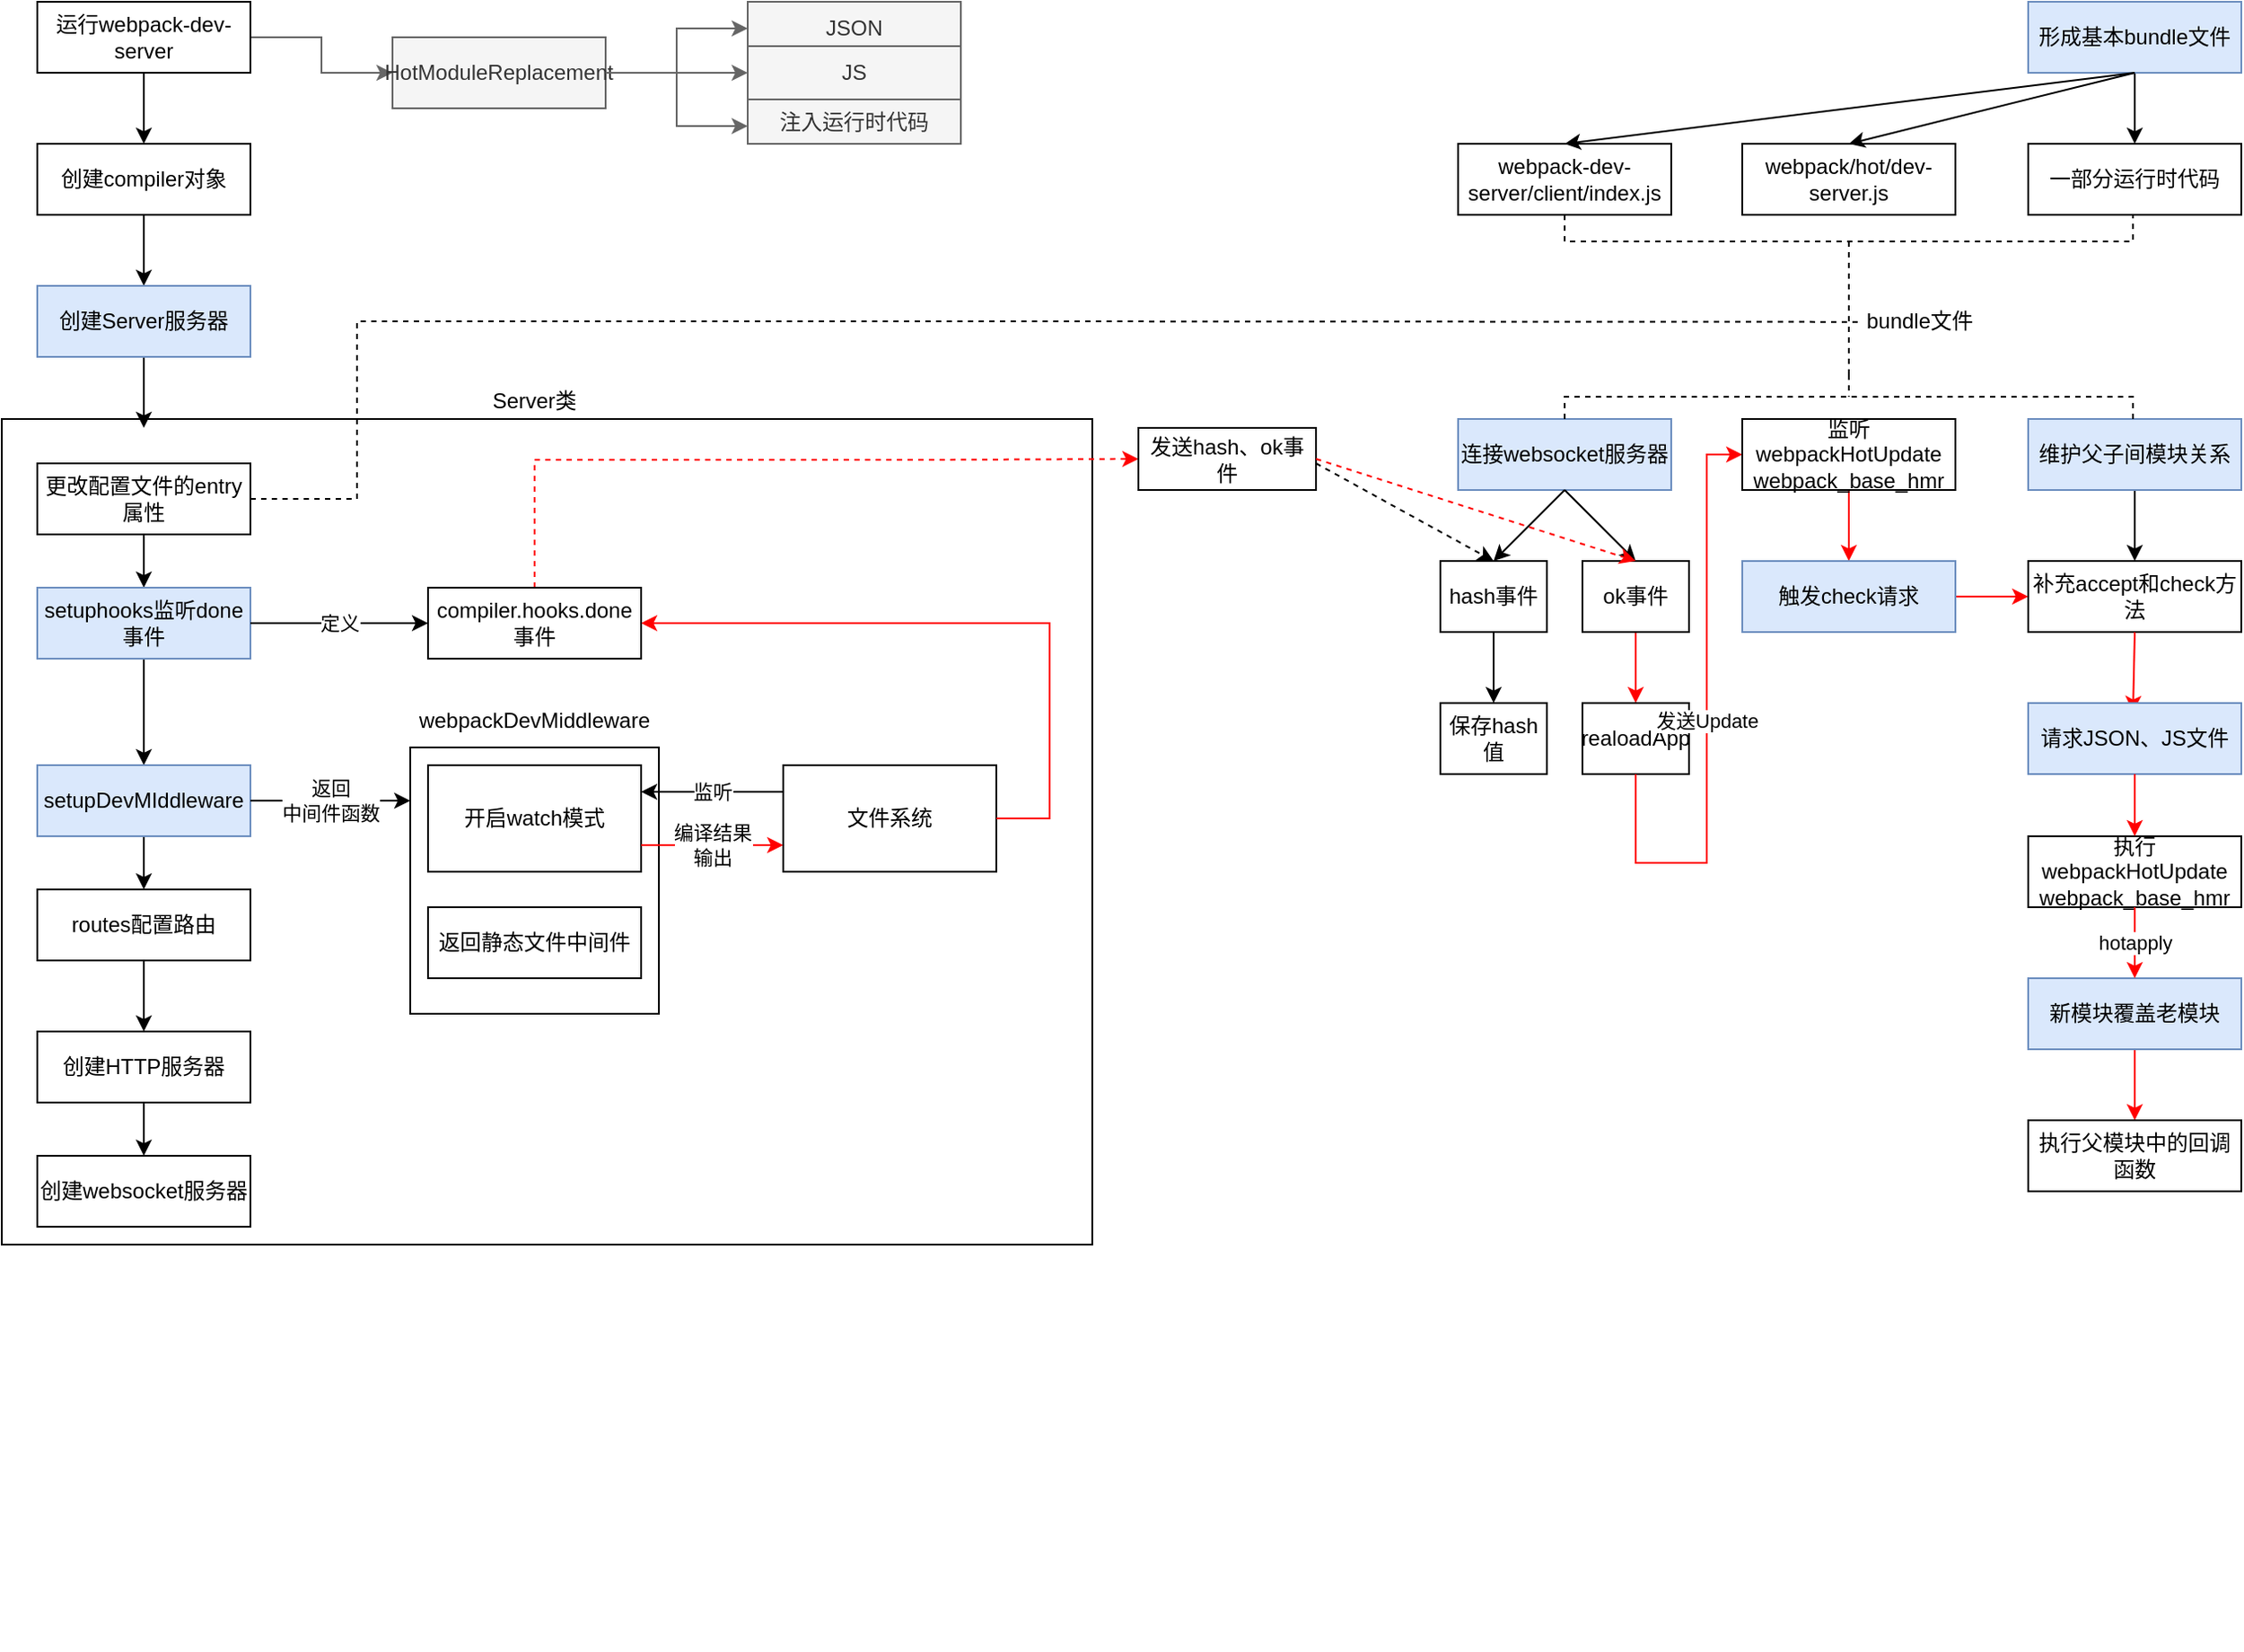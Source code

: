 <mxfile version="21.6.5" type="github">
  <diagram name="第 1 页" id="DG2D82TR6aC_-e0-gpdX">
    <mxGraphModel dx="1050" dy="549" grid="1" gridSize="10" guides="1" tooltips="1" connect="1" arrows="1" fold="1" page="1" pageScale="1" pageWidth="827" pageHeight="1169" math="0" shadow="0">
      <root>
        <mxCell id="0" />
        <mxCell id="1" parent="0" />
        <mxCell id="nw_l11g8Su9bGpTwZJpI-3" value="" style="edgeStyle=orthogonalEdgeStyle;rounded=0;orthogonalLoop=1;jettySize=auto;html=1;entryX=0.5;entryY=0;entryDx=0;entryDy=0;" parent="1" source="nw_l11g8Su9bGpTwZJpI-1" target="nw_l11g8Su9bGpTwZJpI-4" edge="1">
          <mxGeometry relative="1" as="geometry">
            <mxPoint x="180" y="160" as="targetPoint" />
          </mxGeometry>
        </mxCell>
        <mxCell id="nvscxIcwR_W6ocfLrydv-76" value="" style="edgeStyle=orthogonalEdgeStyle;rounded=0;orthogonalLoop=1;jettySize=auto;html=1;fillColor=#f5f5f5;strokeColor=#666666;" parent="1" source="nw_l11g8Su9bGpTwZJpI-1" target="nvscxIcwR_W6ocfLrydv-75" edge="1">
          <mxGeometry relative="1" as="geometry" />
        </mxCell>
        <mxCell id="nw_l11g8Su9bGpTwZJpI-1" value="运行webpack-dev-server" style="rounded=0;whiteSpace=wrap;html=1;" parent="1" vertex="1">
          <mxGeometry x="120" width="120" height="40" as="geometry" />
        </mxCell>
        <mxCell id="nw_l11g8Su9bGpTwZJpI-23" value="" style="edgeStyle=orthogonalEdgeStyle;rounded=0;orthogonalLoop=1;jettySize=auto;html=1;" parent="1" source="nw_l11g8Su9bGpTwZJpI-4" edge="1">
          <mxGeometry relative="1" as="geometry">
            <mxPoint x="180" y="160" as="targetPoint" />
          </mxGeometry>
        </mxCell>
        <mxCell id="nw_l11g8Su9bGpTwZJpI-4" value="创建compiler对象" style="rounded=0;whiteSpace=wrap;html=1;" parent="1" vertex="1">
          <mxGeometry x="120" y="80" width="120" height="40" as="geometry" />
        </mxCell>
        <mxCell id="nw_l11g8Su9bGpTwZJpI-10" value="" style="whiteSpace=wrap;html=1;rounded=0;" parent="1" vertex="1">
          <mxGeometry x="100" y="235" width="614" height="465" as="geometry" />
        </mxCell>
        <mxCell id="nw_l11g8Su9bGpTwZJpI-15" value="" style="edgeStyle=orthogonalEdgeStyle;rounded=0;orthogonalLoop=1;jettySize=auto;html=1;" parent="1" source="nw_l11g8Su9bGpTwZJpI-12" target="nw_l11g8Su9bGpTwZJpI-14" edge="1">
          <mxGeometry relative="1" as="geometry" />
        </mxCell>
        <mxCell id="nw_l11g8Su9bGpTwZJpI-12" value="更改配置文件的entry属性" style="rounded=0;whiteSpace=wrap;html=1;" parent="1" vertex="1">
          <mxGeometry x="120" y="260" width="120" height="40" as="geometry" />
        </mxCell>
        <mxCell id="nw_l11g8Su9bGpTwZJpI-17" value="" style="edgeStyle=orthogonalEdgeStyle;rounded=0;orthogonalLoop=1;jettySize=auto;html=1;" parent="1" source="nw_l11g8Su9bGpTwZJpI-14" target="nw_l11g8Su9bGpTwZJpI-16" edge="1">
          <mxGeometry relative="1" as="geometry" />
        </mxCell>
        <mxCell id="nw_l11g8Su9bGpTwZJpI-14" value="setuphooks监听done事件" style="whiteSpace=wrap;html=1;rounded=0;fillColor=#dae8fc;strokeColor=#6c8ebf;" parent="1" vertex="1">
          <mxGeometry x="120" y="330" width="120" height="40" as="geometry" />
        </mxCell>
        <mxCell id="nw_l11g8Su9bGpTwZJpI-50" value="" style="edgeStyle=orthogonalEdgeStyle;rounded=0;orthogonalLoop=1;jettySize=auto;html=1;" parent="1" source="nw_l11g8Su9bGpTwZJpI-16" target="nw_l11g8Su9bGpTwZJpI-49" edge="1">
          <mxGeometry relative="1" as="geometry" />
        </mxCell>
        <mxCell id="nw_l11g8Su9bGpTwZJpI-16" value="setupDevMIddleware" style="whiteSpace=wrap;html=1;rounded=0;fillColor=#dae8fc;strokeColor=#6c8ebf;" parent="1" vertex="1">
          <mxGeometry x="120" y="430" width="120" height="40" as="geometry" />
        </mxCell>
        <mxCell id="nw_l11g8Su9bGpTwZJpI-18" value="" style="whiteSpace=wrap;html=1;rounded=0;" parent="1" vertex="1">
          <mxGeometry x="330" y="420" width="140" height="150" as="geometry" />
        </mxCell>
        <mxCell id="nw_l11g8Su9bGpTwZJpI-21" value="webpackDevMiddleware" style="text;html=1;strokeColor=none;fillColor=none;align=center;verticalAlign=middle;whiteSpace=wrap;rounded=0;" parent="1" vertex="1">
          <mxGeometry x="370" y="390" width="60" height="30" as="geometry" />
        </mxCell>
        <mxCell id="nw_l11g8Su9bGpTwZJpI-22" value="开启watch模式" style="rounded=0;whiteSpace=wrap;html=1;" parent="1" vertex="1">
          <mxGeometry x="340" y="430" width="120" height="60" as="geometry" />
        </mxCell>
        <mxCell id="nw_l11g8Su9bGpTwZJpI-25" value="" style="edgeStyle=orthogonalEdgeStyle;rounded=0;orthogonalLoop=1;jettySize=auto;html=1;" parent="1" source="nw_l11g8Su9bGpTwZJpI-24" edge="1">
          <mxGeometry relative="1" as="geometry">
            <mxPoint x="180" y="240" as="targetPoint" />
          </mxGeometry>
        </mxCell>
        <mxCell id="nw_l11g8Su9bGpTwZJpI-24" value="创建Server服务器" style="rounded=0;whiteSpace=wrap;html=1;fillColor=#dae8fc;strokeColor=#6c8ebf;" parent="1" vertex="1">
          <mxGeometry x="120" y="160" width="120" height="40" as="geometry" />
        </mxCell>
        <mxCell id="nw_l11g8Su9bGpTwZJpI-27" value="Server类" style="text;html=1;strokeColor=none;fillColor=none;align=center;verticalAlign=middle;whiteSpace=wrap;rounded=0;" parent="1" vertex="1">
          <mxGeometry x="370" y="210" width="60" height="30" as="geometry" />
        </mxCell>
        <mxCell id="nw_l11g8Su9bGpTwZJpI-28" value="返回静态文件中间件" style="rounded=0;whiteSpace=wrap;html=1;" parent="1" vertex="1">
          <mxGeometry x="340" y="510" width="120" height="40" as="geometry" />
        </mxCell>
        <mxCell id="nw_l11g8Su9bGpTwZJpI-29" value="文件系统" style="rounded=0;whiteSpace=wrap;html=1;" parent="1" vertex="1">
          <mxGeometry x="540" y="430" width="120" height="60" as="geometry" />
        </mxCell>
        <mxCell id="nw_l11g8Su9bGpTwZJpI-57" value="" style="edgeStyle=orthogonalEdgeStyle;rounded=0;orthogonalLoop=1;jettySize=auto;html=1;entryX=0;entryY=0.5;entryDx=0;entryDy=0;dashed=1;strokeColor=#FF0000;" parent="1" source="nw_l11g8Su9bGpTwZJpI-43" target="nw_l11g8Su9bGpTwZJpI-56" edge="1">
          <mxGeometry relative="1" as="geometry">
            <mxPoint x="760" y="280" as="targetPoint" />
            <Array as="points">
              <mxPoint x="400" y="258" />
              <mxPoint x="620" y="258" />
            </Array>
          </mxGeometry>
        </mxCell>
        <mxCell id="nw_l11g8Su9bGpTwZJpI-43" value="compiler.hooks.done事件" style="rounded=0;whiteSpace=wrap;html=1;" parent="1" vertex="1">
          <mxGeometry x="340" y="330" width="120" height="40" as="geometry" />
        </mxCell>
        <mxCell id="nw_l11g8Su9bGpTwZJpI-45" value="" style="endArrow=classic;html=1;rounded=0;exitX=1;exitY=0.5;exitDx=0;exitDy=0;entryX=1;entryY=0.5;entryDx=0;entryDy=0;strokeColor=#FF0000;" parent="1" source="nw_l11g8Su9bGpTwZJpI-29" target="nw_l11g8Su9bGpTwZJpI-43" edge="1">
          <mxGeometry width="50" height="50" relative="1" as="geometry">
            <mxPoint x="330" y="440" as="sourcePoint" />
            <mxPoint x="380" y="390" as="targetPoint" />
            <Array as="points">
              <mxPoint x="690" y="460" />
              <mxPoint x="690" y="350" />
            </Array>
          </mxGeometry>
        </mxCell>
        <mxCell id="nw_l11g8Su9bGpTwZJpI-52" value="" style="edgeStyle=orthogonalEdgeStyle;rounded=0;orthogonalLoop=1;jettySize=auto;html=1;" parent="1" source="nw_l11g8Su9bGpTwZJpI-49" target="nw_l11g8Su9bGpTwZJpI-51" edge="1">
          <mxGeometry relative="1" as="geometry" />
        </mxCell>
        <mxCell id="nw_l11g8Su9bGpTwZJpI-49" value="routes配置路由" style="whiteSpace=wrap;html=1;rounded=0;" parent="1" vertex="1">
          <mxGeometry x="120" y="500" width="120" height="40" as="geometry" />
        </mxCell>
        <mxCell id="nw_l11g8Su9bGpTwZJpI-54" value="" style="edgeStyle=orthogonalEdgeStyle;rounded=0;orthogonalLoop=1;jettySize=auto;html=1;" parent="1" source="nw_l11g8Su9bGpTwZJpI-51" target="nw_l11g8Su9bGpTwZJpI-53" edge="1">
          <mxGeometry relative="1" as="geometry" />
        </mxCell>
        <mxCell id="nw_l11g8Su9bGpTwZJpI-51" value="创建HTTP服务器" style="whiteSpace=wrap;html=1;rounded=0;" parent="1" vertex="1">
          <mxGeometry x="120" y="580" width="120" height="40" as="geometry" />
        </mxCell>
        <mxCell id="nw_l11g8Su9bGpTwZJpI-53" value="创建websocket服务器" style="whiteSpace=wrap;html=1;rounded=0;" parent="1" vertex="1">
          <mxGeometry x="120" y="650" width="120" height="40" as="geometry" />
        </mxCell>
        <mxCell id="nw_l11g8Su9bGpTwZJpI-56" value="发送hash、ok事件" style="rounded=0;whiteSpace=wrap;html=1;" parent="1" vertex="1">
          <mxGeometry x="740" y="240" width="100" height="35" as="geometry" />
        </mxCell>
        <mxCell id="nvscxIcwR_W6ocfLrydv-2" value="" style="endArrow=classic;html=1;rounded=0;exitX=1;exitY=0.5;exitDx=0;exitDy=0;entryX=0;entryY=0.5;entryDx=0;entryDy=0;" parent="1" source="nw_l11g8Su9bGpTwZJpI-14" target="nw_l11g8Su9bGpTwZJpI-43" edge="1">
          <mxGeometry relative="1" as="geometry">
            <mxPoint x="350" y="430" as="sourcePoint" />
            <mxPoint x="450" y="430" as="targetPoint" />
          </mxGeometry>
        </mxCell>
        <mxCell id="nvscxIcwR_W6ocfLrydv-3" value="定义" style="edgeLabel;resizable=0;html=1;align=center;verticalAlign=middle;" parent="nvscxIcwR_W6ocfLrydv-2" connectable="0" vertex="1">
          <mxGeometry relative="1" as="geometry" />
        </mxCell>
        <mxCell id="nvscxIcwR_W6ocfLrydv-7" value="" style="endArrow=classic;html=1;rounded=0;exitX=1;exitY=0.5;exitDx=0;exitDy=0;" parent="1" source="nw_l11g8Su9bGpTwZJpI-16" edge="1">
          <mxGeometry relative="1" as="geometry">
            <mxPoint x="290" y="440" as="sourcePoint" />
            <mxPoint x="330" y="450" as="targetPoint" />
          </mxGeometry>
        </mxCell>
        <mxCell id="nvscxIcwR_W6ocfLrydv-8" value="返回&lt;br&gt;中间件函数" style="edgeLabel;resizable=0;html=1;align=center;verticalAlign=middle;" parent="nvscxIcwR_W6ocfLrydv-7" connectable="0" vertex="1">
          <mxGeometry relative="1" as="geometry" />
        </mxCell>
        <mxCell id="nvscxIcwR_W6ocfLrydv-9" value="" style="endArrow=classic;html=1;rounded=0;exitX=1;exitY=0.75;exitDx=0;exitDy=0;entryX=0;entryY=0.75;entryDx=0;entryDy=0;strokeColor=#FF0000;" parent="1" source="nw_l11g8Su9bGpTwZJpI-22" target="nw_l11g8Su9bGpTwZJpI-29" edge="1">
          <mxGeometry relative="1" as="geometry">
            <mxPoint x="450" y="510" as="sourcePoint" />
            <mxPoint x="550" y="510" as="targetPoint" />
          </mxGeometry>
        </mxCell>
        <mxCell id="nvscxIcwR_W6ocfLrydv-10" value="编译结果&lt;br&gt;输出" style="edgeLabel;resizable=0;html=1;align=center;verticalAlign=middle;" parent="nvscxIcwR_W6ocfLrydv-9" connectable="0" vertex="1">
          <mxGeometry relative="1" as="geometry" />
        </mxCell>
        <mxCell id="nvscxIcwR_W6ocfLrydv-11" value="" style="endArrow=classic;html=1;rounded=0;entryX=1;entryY=0.25;entryDx=0;entryDy=0;exitX=0;exitY=0.25;exitDx=0;exitDy=0;" parent="1" source="nw_l11g8Su9bGpTwZJpI-29" target="nw_l11g8Su9bGpTwZJpI-22" edge="1">
          <mxGeometry relative="1" as="geometry">
            <mxPoint x="360" y="510" as="sourcePoint" />
            <mxPoint x="460" y="510" as="targetPoint" />
          </mxGeometry>
        </mxCell>
        <mxCell id="nvscxIcwR_W6ocfLrydv-12" value="监听" style="edgeLabel;resizable=0;html=1;align=center;verticalAlign=middle;" parent="nvscxIcwR_W6ocfLrydv-11" connectable="0" vertex="1">
          <mxGeometry relative="1" as="geometry" />
        </mxCell>
        <mxCell id="nvscxIcwR_W6ocfLrydv-15" value="" style="edgeStyle=orthogonalEdgeStyle;rounded=0;orthogonalLoop=1;jettySize=auto;html=1;" parent="1" source="nvscxIcwR_W6ocfLrydv-13" target="nvscxIcwR_W6ocfLrydv-14" edge="1">
          <mxGeometry relative="1" as="geometry" />
        </mxCell>
        <mxCell id="nvscxIcwR_W6ocfLrydv-13" value="形成基本bundle文件" style="rounded=0;whiteSpace=wrap;html=1;fillColor=#dae8fc;strokeColor=#6c8ebf;" parent="1" vertex="1">
          <mxGeometry x="1241" width="120" height="40" as="geometry" />
        </mxCell>
        <mxCell id="nvscxIcwR_W6ocfLrydv-14" value="一部分运行时代码" style="whiteSpace=wrap;html=1;rounded=0;" parent="1" vertex="1">
          <mxGeometry x="1241" y="80" width="120" height="40" as="geometry" />
        </mxCell>
        <mxCell id="nvscxIcwR_W6ocfLrydv-19" value="" style="edgeStyle=orthogonalEdgeStyle;rounded=0;orthogonalLoop=1;jettySize=auto;html=1;" parent="1" source="nvscxIcwR_W6ocfLrydv-16" target="nvscxIcwR_W6ocfLrydv-18" edge="1">
          <mxGeometry relative="1" as="geometry" />
        </mxCell>
        <mxCell id="nvscxIcwR_W6ocfLrydv-16" value="维护父子间模块关系" style="whiteSpace=wrap;html=1;rounded=0;fillColor=#dae8fc;strokeColor=#6c8ebf;" parent="1" vertex="1">
          <mxGeometry x="1241" y="235" width="120" height="40" as="geometry" />
        </mxCell>
        <mxCell id="nvscxIcwR_W6ocfLrydv-18" value="补充accept和check方法" style="whiteSpace=wrap;html=1;rounded=0;" parent="1" vertex="1">
          <mxGeometry x="1241" y="315" width="120" height="40" as="geometry" />
        </mxCell>
        <mxCell id="nvscxIcwR_W6ocfLrydv-21" value="webpack-dev-server/client/index.js" style="rounded=0;whiteSpace=wrap;html=1;" parent="1" vertex="1">
          <mxGeometry x="920" y="80" width="120" height="40" as="geometry" />
        </mxCell>
        <mxCell id="nvscxIcwR_W6ocfLrydv-22" value="webpack/hot/dev-server.js" style="rounded=0;whiteSpace=wrap;html=1;" parent="1" vertex="1">
          <mxGeometry x="1080" y="80" width="120" height="40" as="geometry" />
        </mxCell>
        <mxCell id="nvscxIcwR_W6ocfLrydv-23" value="" style="endArrow=classic;html=1;rounded=0;exitX=0.5;exitY=1;exitDx=0;exitDy=0;entryX=0.5;entryY=0;entryDx=0;entryDy=0;" parent="1" source="nvscxIcwR_W6ocfLrydv-13" target="nvscxIcwR_W6ocfLrydv-21" edge="1">
          <mxGeometry width="50" height="50" relative="1" as="geometry">
            <mxPoint x="1250" y="70" as="sourcePoint" />
            <mxPoint x="1270" y="170" as="targetPoint" />
          </mxGeometry>
        </mxCell>
        <mxCell id="nvscxIcwR_W6ocfLrydv-24" value="" style="endArrow=classic;html=1;rounded=0;exitX=0.5;exitY=1;exitDx=0;exitDy=0;entryX=0.5;entryY=0;entryDx=0;entryDy=0;" parent="1" source="nvscxIcwR_W6ocfLrydv-13" target="nvscxIcwR_W6ocfLrydv-22" edge="1">
          <mxGeometry width="50" height="50" relative="1" as="geometry">
            <mxPoint x="1220" y="220" as="sourcePoint" />
            <mxPoint x="1270" y="170" as="targetPoint" />
          </mxGeometry>
        </mxCell>
        <mxCell id="nvscxIcwR_W6ocfLrydv-28" value="" style="endArrow=none;dashed=1;html=1;rounded=0;exitX=1;exitY=0.5;exitDx=0;exitDy=0;entryX=0.076;entryY=0.511;entryDx=0;entryDy=0;entryPerimeter=0;" parent="1" source="nw_l11g8Su9bGpTwZJpI-12" target="nvscxIcwR_W6ocfLrydv-49" edge="1">
          <mxGeometry width="50" height="50" relative="1" as="geometry">
            <mxPoint x="570" y="290" as="sourcePoint" />
            <mxPoint x="960" y="180" as="targetPoint" />
            <Array as="points">
              <mxPoint x="300" y="280" />
              <mxPoint x="300" y="180" />
              <mxPoint x="650" y="180" />
            </Array>
          </mxGeometry>
        </mxCell>
        <mxCell id="nvscxIcwR_W6ocfLrydv-29" value="连接websocket服务器" style="whiteSpace=wrap;html=1;rounded=0;fillColor=#dae8fc;strokeColor=#6c8ebf;" parent="1" vertex="1">
          <mxGeometry x="920" y="235" width="120" height="40" as="geometry" />
        </mxCell>
        <mxCell id="nvscxIcwR_W6ocfLrydv-31" value="" style="endArrow=classic;html=1;rounded=0;exitX=0.5;exitY=1;exitDx=0;exitDy=0;entryX=0.5;entryY=0;entryDx=0;entryDy=0;" parent="1" source="nvscxIcwR_W6ocfLrydv-29" target="nvscxIcwR_W6ocfLrydv-32" edge="1">
          <mxGeometry width="50" height="50" relative="1" as="geometry">
            <mxPoint x="930" y="285" as="sourcePoint" />
            <mxPoint x="950" y="305" as="targetPoint" />
          </mxGeometry>
        </mxCell>
        <mxCell id="nvscxIcwR_W6ocfLrydv-36" value="" style="edgeStyle=orthogonalEdgeStyle;rounded=0;orthogonalLoop=1;jettySize=auto;html=1;" parent="1" source="nvscxIcwR_W6ocfLrydv-32" target="nvscxIcwR_W6ocfLrydv-35" edge="1">
          <mxGeometry relative="1" as="geometry" />
        </mxCell>
        <mxCell id="nvscxIcwR_W6ocfLrydv-32" value="hash事件" style="rounded=0;whiteSpace=wrap;html=1;" parent="1" vertex="1">
          <mxGeometry x="910" y="315" width="60" height="40" as="geometry" />
        </mxCell>
        <mxCell id="nvscxIcwR_W6ocfLrydv-38" value="" style="edgeStyle=orthogonalEdgeStyle;rounded=0;orthogonalLoop=1;jettySize=auto;html=1;strokeColor=#FF0000;" parent="1" source="nvscxIcwR_W6ocfLrydv-33" target="nvscxIcwR_W6ocfLrydv-37" edge="1">
          <mxGeometry relative="1" as="geometry" />
        </mxCell>
        <mxCell id="nvscxIcwR_W6ocfLrydv-33" value="ok事件" style="rounded=0;whiteSpace=wrap;html=1;" parent="1" vertex="1">
          <mxGeometry x="990" y="315" width="60" height="40" as="geometry" />
        </mxCell>
        <mxCell id="nvscxIcwR_W6ocfLrydv-34" value="" style="endArrow=classic;html=1;rounded=0;entryX=0.5;entryY=0;entryDx=0;entryDy=0;" parent="1" target="nvscxIcwR_W6ocfLrydv-33" edge="1">
          <mxGeometry width="50" height="50" relative="1" as="geometry">
            <mxPoint x="980" y="275" as="sourcePoint" />
            <mxPoint x="950" y="320" as="targetPoint" />
          </mxGeometry>
        </mxCell>
        <mxCell id="nvscxIcwR_W6ocfLrydv-35" value="保存hash值" style="whiteSpace=wrap;html=1;rounded=0;" parent="1" vertex="1">
          <mxGeometry x="910" y="395" width="60" height="40" as="geometry" />
        </mxCell>
        <mxCell id="nvscxIcwR_W6ocfLrydv-37" value="realoadApp" style="whiteSpace=wrap;html=1;rounded=0;" parent="1" vertex="1">
          <mxGeometry x="990" y="395" width="60" height="40" as="geometry" />
        </mxCell>
        <mxCell id="nvscxIcwR_W6ocfLrydv-39" value="" style="endArrow=classic;html=1;rounded=0;exitX=0.5;exitY=1;exitDx=0;exitDy=0;entryX=0;entryY=0.5;entryDx=0;entryDy=0;strokeColor=#FF0000;" parent="1" source="nvscxIcwR_W6ocfLrydv-37" target="nvscxIcwR_W6ocfLrydv-41" edge="1">
          <mxGeometry relative="1" as="geometry">
            <mxPoint x="1090" y="345" as="sourcePoint" />
            <mxPoint x="1060" y="255" as="targetPoint" />
            <Array as="points">
              <mxPoint x="1020" y="485" />
              <mxPoint x="1060" y="485" />
              <mxPoint x="1060" y="255" />
            </Array>
          </mxGeometry>
        </mxCell>
        <mxCell id="nvscxIcwR_W6ocfLrydv-40" value="发送Update" style="edgeLabel;resizable=0;html=1;align=center;verticalAlign=middle;" parent="nvscxIcwR_W6ocfLrydv-39" connectable="0" vertex="1">
          <mxGeometry relative="1" as="geometry" />
        </mxCell>
        <mxCell id="nvscxIcwR_W6ocfLrydv-44" value="" style="edgeStyle=orthogonalEdgeStyle;rounded=0;orthogonalLoop=1;jettySize=auto;html=1;strokeColor=#FF0000;" parent="1" source="nvscxIcwR_W6ocfLrydv-41" target="nvscxIcwR_W6ocfLrydv-43" edge="1">
          <mxGeometry relative="1" as="geometry" />
        </mxCell>
        <mxCell id="nvscxIcwR_W6ocfLrydv-41" value="监听webpackHotUpdate&lt;br&gt;webpack_base_hmr" style="whiteSpace=wrap;html=1;rounded=0;" parent="1" vertex="1">
          <mxGeometry x="1080" y="235" width="120" height="40" as="geometry" />
        </mxCell>
        <mxCell id="nvscxIcwR_W6ocfLrydv-50" value="" style="edgeStyle=orthogonalEdgeStyle;rounded=0;orthogonalLoop=1;jettySize=auto;html=1;strokeColor=#FF0000;" parent="1" source="nvscxIcwR_W6ocfLrydv-43" target="nvscxIcwR_W6ocfLrydv-18" edge="1">
          <mxGeometry relative="1" as="geometry" />
        </mxCell>
        <mxCell id="nvscxIcwR_W6ocfLrydv-43" value="触发check请求" style="whiteSpace=wrap;html=1;rounded=0;fillColor=#dae8fc;strokeColor=#6c8ebf;" parent="1" vertex="1">
          <mxGeometry x="1080" y="315" width="120" height="40" as="geometry" />
        </mxCell>
        <mxCell id="nvscxIcwR_W6ocfLrydv-46" value="" style="strokeWidth=1;html=1;shape=mxgraph.flowchart.annotation_2;align=left;labelPosition=right;pointerEvents=1;direction=north;dashed=1;" parent="1" vertex="1">
          <mxGeometry x="980" y="120" width="320" height="30" as="geometry" />
        </mxCell>
        <mxCell id="nvscxIcwR_W6ocfLrydv-48" value="" style="endArrow=none;dashed=1;html=1;rounded=0;entryX=-2.4;entryY=0.5;entryDx=0;entryDy=0;entryPerimeter=0;exitX=0;exitY=0.5;exitDx=0;exitDy=0;exitPerimeter=0;" parent="1" edge="1">
          <mxGeometry width="50" height="50" relative="1" as="geometry">
            <mxPoint x="1140.0" y="210" as="sourcePoint" />
            <mxPoint x="1140.0" y="150" as="targetPoint" />
          </mxGeometry>
        </mxCell>
        <mxCell id="nvscxIcwR_W6ocfLrydv-49" value="bundle文件" style="text;html=1;strokeColor=none;fillColor=none;align=center;verticalAlign=middle;whiteSpace=wrap;rounded=0;" parent="1" vertex="1">
          <mxGeometry x="1140" y="165" width="80" height="30" as="geometry" />
        </mxCell>
        <mxCell id="nvscxIcwR_W6ocfLrydv-51" value="" style="endArrow=classic;html=1;rounded=0;exitX=1;exitY=0.5;exitDx=0;exitDy=0;entryX=0.5;entryY=0;entryDx=0;entryDy=0;dashed=1;strokeColor=#FF0000;" parent="1" source="nw_l11g8Su9bGpTwZJpI-56" target="nvscxIcwR_W6ocfLrydv-33" edge="1">
          <mxGeometry width="50" height="50" relative="1" as="geometry">
            <mxPoint x="810" y="300" as="sourcePoint" />
            <mxPoint x="860" y="250" as="targetPoint" />
          </mxGeometry>
        </mxCell>
        <mxCell id="nvscxIcwR_W6ocfLrydv-54" value="" style="endArrow=classic;html=1;rounded=0;entryX=0.5;entryY=0;entryDx=0;entryDy=0;dashed=1;" parent="1" target="nvscxIcwR_W6ocfLrydv-32" edge="1">
          <mxGeometry width="50" height="50" relative="1" as="geometry">
            <mxPoint x="840" y="260" as="sourcePoint" />
            <mxPoint x="860" y="250" as="targetPoint" />
          </mxGeometry>
        </mxCell>
        <mxCell id="nvscxIcwR_W6ocfLrydv-55" value="" style="endArrow=classic;html=1;rounded=0;exitX=0.5;exitY=1;exitDx=0;exitDy=0;strokeColor=#FF0000;" parent="1" source="nvscxIcwR_W6ocfLrydv-18" edge="1">
          <mxGeometry relative="1" as="geometry">
            <mxPoint x="1160" y="440" as="sourcePoint" />
            <mxPoint x="1300" y="400" as="targetPoint" />
          </mxGeometry>
        </mxCell>
        <mxCell id="nvscxIcwR_W6ocfLrydv-58" value="执行webpackHotUpdate&lt;br style=&quot;border-color: var(--border-color);&quot;&gt;webpack_base_hmr" style="rounded=0;whiteSpace=wrap;html=1;" parent="1" vertex="1">
          <mxGeometry x="1241" y="470" width="120" height="40" as="geometry" />
        </mxCell>
        <mxCell id="nvscxIcwR_W6ocfLrydv-65" value="" style="edgeStyle=orthogonalEdgeStyle;rounded=0;orthogonalLoop=1;jettySize=auto;html=1;strokeColor=#FF0000;" parent="1" source="nvscxIcwR_W6ocfLrydv-59" target="nvscxIcwR_W6ocfLrydv-64" edge="1">
          <mxGeometry relative="1" as="geometry" />
        </mxCell>
        <mxCell id="nvscxIcwR_W6ocfLrydv-59" value="新模块覆盖老模块" style="whiteSpace=wrap;html=1;rounded=0;fillColor=#dae8fc;strokeColor=#6c8ebf;" parent="1" vertex="1">
          <mxGeometry x="1241" y="550" width="120" height="40" as="geometry" />
        </mxCell>
        <mxCell id="nvscxIcwR_W6ocfLrydv-61" value="" style="endArrow=classic;html=1;rounded=0;entryX=0.5;entryY=0;entryDx=0;entryDy=0;exitX=0.5;exitY=1;exitDx=0;exitDy=0;strokeColor=#FF0000;" parent="1" source="nvscxIcwR_W6ocfLrydv-58" target="nvscxIcwR_W6ocfLrydv-59" edge="1">
          <mxGeometry relative="1" as="geometry">
            <mxPoint x="1370" y="520" as="sourcePoint" />
            <mxPoint x="1260" y="510" as="targetPoint" />
          </mxGeometry>
        </mxCell>
        <mxCell id="nvscxIcwR_W6ocfLrydv-62" value="hotapply" style="edgeLabel;resizable=0;html=1;align=center;verticalAlign=middle;" parent="nvscxIcwR_W6ocfLrydv-61" connectable="0" vertex="1">
          <mxGeometry relative="1" as="geometry" />
        </mxCell>
        <mxCell id="nvscxIcwR_W6ocfLrydv-64" value="执行父模块中的回调函数" style="whiteSpace=wrap;html=1;rounded=0;" parent="1" vertex="1">
          <mxGeometry x="1241" y="630" width="120" height="40" as="geometry" />
        </mxCell>
        <mxCell id="nvscxIcwR_W6ocfLrydv-68" value="" style="edgeStyle=orthogonalEdgeStyle;rounded=0;orthogonalLoop=1;jettySize=auto;html=1;" parent="1" edge="1">
          <mxGeometry relative="1" as="geometry">
            <mxPoint x="970" y="920" as="sourcePoint" />
            <mxPoint x="970" y="920" as="targetPoint" />
          </mxGeometry>
        </mxCell>
        <mxCell id="nvscxIcwR_W6ocfLrydv-69" value="" style="edgeStyle=orthogonalEdgeStyle;rounded=0;orthogonalLoop=1;jettySize=auto;html=1;" parent="1" edge="1">
          <mxGeometry relative="1" as="geometry">
            <mxPoint x="970" y="920" as="sourcePoint" />
            <mxPoint x="970" y="920" as="targetPoint" />
          </mxGeometry>
        </mxCell>
        <mxCell id="nvscxIcwR_W6ocfLrydv-70" value="" style="edgeStyle=orthogonalEdgeStyle;rounded=0;orthogonalLoop=1;jettySize=auto;html=1;" parent="1" edge="1">
          <mxGeometry relative="1" as="geometry">
            <mxPoint x="970" y="920" as="sourcePoint" />
            <mxPoint x="970" y="920" as="targetPoint" />
          </mxGeometry>
        </mxCell>
        <mxCell id="nvscxIcwR_W6ocfLrydv-71" value="请求JSON、JS文件" style="rounded=0;whiteSpace=wrap;html=1;fillColor=#dae8fc;strokeColor=#6c8ebf;" parent="1" vertex="1">
          <mxGeometry x="1241" y="395" width="120" height="40" as="geometry" />
        </mxCell>
        <mxCell id="nvscxIcwR_W6ocfLrydv-74" value="" style="endArrow=classic;html=1;rounded=0;exitX=0.5;exitY=1;exitDx=0;exitDy=0;entryX=0.5;entryY=0;entryDx=0;entryDy=0;strokeColor=#FF0000;" parent="1" source="nvscxIcwR_W6ocfLrydv-71" target="nvscxIcwR_W6ocfLrydv-58" edge="1">
          <mxGeometry width="50" height="50" relative="1" as="geometry">
            <mxPoint x="1270" y="440" as="sourcePoint" />
            <mxPoint x="1320" y="390" as="targetPoint" />
          </mxGeometry>
        </mxCell>
        <mxCell id="nvscxIcwR_W6ocfLrydv-78" value="" style="edgeStyle=orthogonalEdgeStyle;rounded=0;orthogonalLoop=1;jettySize=auto;html=1;fillColor=#f5f5f5;strokeColor=#666666;" parent="1" source="nvscxIcwR_W6ocfLrydv-75" target="nvscxIcwR_W6ocfLrydv-77" edge="1">
          <mxGeometry relative="1" as="geometry" />
        </mxCell>
        <mxCell id="nvscxIcwR_W6ocfLrydv-75" value="HotModuleReplacement" style="whiteSpace=wrap;html=1;rounded=0;fillColor=#f5f5f5;fontColor=#333333;strokeColor=#666666;" parent="1" vertex="1">
          <mxGeometry x="320" y="20" width="120" height="40" as="geometry" />
        </mxCell>
        <mxCell id="nvscxIcwR_W6ocfLrydv-77" value="JSON" style="whiteSpace=wrap;html=1;rounded=0;fillColor=#f5f5f5;fontColor=#333333;strokeColor=#666666;" parent="1" vertex="1">
          <mxGeometry x="520" width="120" height="30" as="geometry" />
        </mxCell>
        <mxCell id="nvscxIcwR_W6ocfLrydv-80" value="" style="endArrow=classic;html=1;rounded=0;exitX=1;exitY=0.5;exitDx=0;exitDy=0;fillColor=#f5f5f5;strokeColor=#666666;" parent="1" source="nvscxIcwR_W6ocfLrydv-75" edge="1">
          <mxGeometry width="50" height="50" relative="1" as="geometry">
            <mxPoint x="410" y="200" as="sourcePoint" />
            <mxPoint x="520" y="40" as="targetPoint" />
          </mxGeometry>
        </mxCell>
        <mxCell id="nvscxIcwR_W6ocfLrydv-81" value="JS" style="rounded=0;whiteSpace=wrap;html=1;fillColor=#f5f5f5;fontColor=#333333;strokeColor=#666666;" parent="1" vertex="1">
          <mxGeometry x="520" y="25" width="120" height="30" as="geometry" />
        </mxCell>
        <mxCell id="nvscxIcwR_W6ocfLrydv-82" value="" style="endArrow=classic;html=1;rounded=0;fillColor=#f5f5f5;strokeColor=#666666;" parent="1" edge="1">
          <mxGeometry width="50" height="50" relative="1" as="geometry">
            <mxPoint x="440" y="40" as="sourcePoint" />
            <mxPoint x="520" y="70" as="targetPoint" />
            <Array as="points">
              <mxPoint x="480" y="40" />
              <mxPoint x="480" y="70" />
            </Array>
          </mxGeometry>
        </mxCell>
        <mxCell id="nvscxIcwR_W6ocfLrydv-84" value="注入运行时代码" style="rounded=0;whiteSpace=wrap;html=1;fillColor=#f5f5f5;fontColor=#333333;strokeColor=#666666;" parent="1" vertex="1">
          <mxGeometry x="520" y="55" width="120" height="25" as="geometry" />
        </mxCell>
        <mxCell id="nvscxIcwR_W6ocfLrydv-85" value="" style="strokeWidth=1;html=1;shape=mxgraph.flowchart.annotation_2;align=left;labelPosition=right;pointerEvents=1;direction=south;dashed=1;fillColor=#FF0000;" parent="1" vertex="1">
          <mxGeometry x="980" y="210" width="320" height="25" as="geometry" />
        </mxCell>
      </root>
    </mxGraphModel>
  </diagram>
</mxfile>

